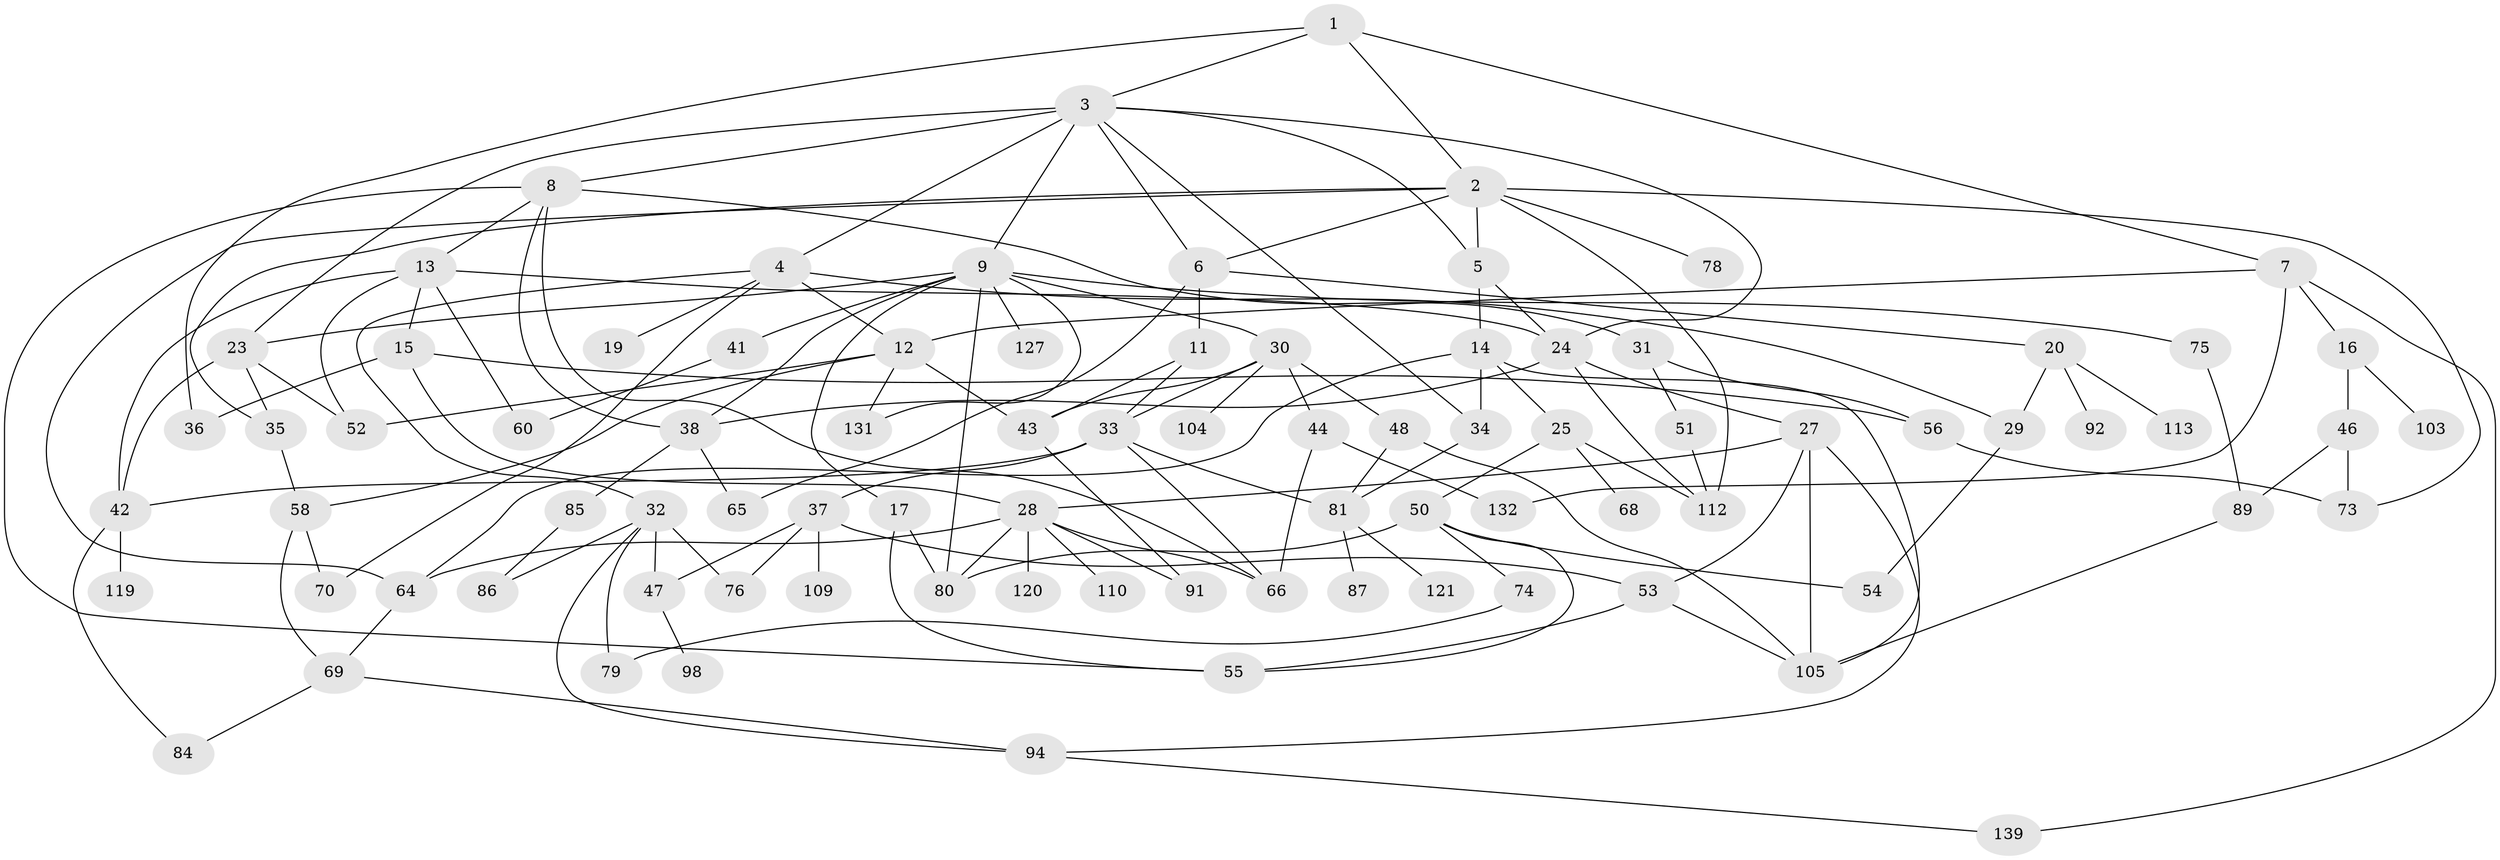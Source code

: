 // Generated by graph-tools (version 1.1) at 2025/51/02/27/25 19:51:36]
// undirected, 86 vertices, 147 edges
graph export_dot {
graph [start="1"]
  node [color=gray90,style=filled];
  1;
  2 [super="+18"];
  3 [super="+97"];
  4 [super="+117"];
  5 [super="+10"];
  6;
  7 [super="+57"];
  8 [super="+83"];
  9 [super="+21"];
  11 [super="+118"];
  12 [super="+22"];
  13 [super="+26"];
  14;
  15 [super="+134"];
  16 [super="+72"];
  17 [super="+40"];
  19;
  20 [super="+93"];
  23 [super="+67"];
  24 [super="+61"];
  25 [super="+124"];
  27 [super="+45"];
  28 [super="+71"];
  29 [super="+122"];
  30 [super="+99"];
  31;
  32 [super="+138"];
  33 [super="+59"];
  34 [super="+106"];
  35 [super="+108"];
  36 [super="+62"];
  37 [super="+39"];
  38 [super="+49"];
  41 [super="+63"];
  42 [super="+116"];
  43 [super="+129"];
  44 [super="+114"];
  46 [super="+90"];
  47 [super="+77"];
  48 [super="+100"];
  50 [super="+135"];
  51;
  52 [super="+123"];
  53 [super="+126"];
  54;
  55 [super="+128"];
  56;
  58 [super="+95"];
  60;
  64 [super="+137"];
  65 [super="+88"];
  66;
  68;
  69 [super="+96"];
  70;
  73 [super="+101"];
  74;
  75;
  76 [super="+82"];
  78;
  79;
  80 [super="+130"];
  81 [super="+111"];
  84 [super="+125"];
  85;
  86;
  87;
  89 [super="+115"];
  91;
  92 [super="+107"];
  94 [super="+102"];
  98;
  103;
  104;
  105 [super="+136"];
  109;
  110;
  112 [super="+133"];
  113;
  119;
  120;
  121;
  127;
  131;
  132;
  139;
  1 -- 2;
  1 -- 3;
  1 -- 7;
  1 -- 36;
  2 -- 5;
  2 -- 35;
  2 -- 78;
  2 -- 112;
  2 -- 64;
  2 -- 73;
  2 -- 6;
  3 -- 4;
  3 -- 6;
  3 -- 8 [weight=2];
  3 -- 9;
  3 -- 23;
  3 -- 34;
  3 -- 24;
  3 -- 5;
  4 -- 12;
  4 -- 19;
  4 -- 29;
  4 -- 32;
  4 -- 70;
  5 -- 14;
  5 -- 24;
  6 -- 11;
  6 -- 20;
  6 -- 65;
  7 -- 16;
  7 -- 139;
  7 -- 12;
  7 -- 132;
  8 -- 13;
  8 -- 31;
  8 -- 38;
  8 -- 66;
  8 -- 55;
  9 -- 17;
  9 -- 30;
  9 -- 75;
  9 -- 80;
  9 -- 131;
  9 -- 23;
  9 -- 127;
  9 -- 41;
  9 -- 38;
  11 -- 33;
  11 -- 43;
  12 -- 43;
  12 -- 58;
  12 -- 131;
  12 -- 52;
  13 -- 15;
  13 -- 52;
  13 -- 60;
  13 -- 24;
  13 -- 42;
  14 -- 25;
  14 -- 34;
  14 -- 64;
  14 -- 105;
  15 -- 56;
  15 -- 36;
  15 -- 28;
  16 -- 46;
  16 -- 103;
  17 -- 80;
  17 -- 55;
  20 -- 92;
  20 -- 113;
  20 -- 29;
  23 -- 52;
  23 -- 42;
  23 -- 35;
  24 -- 27;
  24 -- 112;
  24 -- 38;
  25 -- 50 [weight=2];
  25 -- 68;
  25 -- 112;
  27 -- 28;
  27 -- 53;
  27 -- 105;
  27 -- 94;
  28 -- 91;
  28 -- 110;
  28 -- 66;
  28 -- 120;
  28 -- 64;
  28 -- 80;
  29 -- 54;
  30 -- 44;
  30 -- 48;
  30 -- 104;
  30 -- 33;
  30 -- 43;
  31 -- 51;
  31 -- 56;
  32 -- 94;
  32 -- 79;
  32 -- 86;
  32 -- 47;
  32 -- 76;
  33 -- 37;
  33 -- 66;
  33 -- 81;
  33 -- 42;
  34 -- 81;
  35 -- 58;
  37 -- 47 [weight=2];
  37 -- 76;
  37 -- 109;
  37 -- 53;
  38 -- 85;
  38 -- 65;
  41 -- 60;
  42 -- 119;
  42 -- 84;
  43 -- 91;
  44 -- 66;
  44 -- 132;
  46 -- 89;
  46 -- 73;
  47 -- 98;
  48 -- 105;
  48 -- 81;
  50 -- 74;
  50 -- 54;
  50 -- 80;
  50 -- 55;
  51 -- 112;
  53 -- 55;
  53 -- 105;
  56 -- 73;
  58 -- 69;
  58 -- 70;
  64 -- 69;
  69 -- 84;
  69 -- 94;
  74 -- 79;
  75 -- 89;
  81 -- 87;
  81 -- 121;
  85 -- 86;
  89 -- 105;
  94 -- 139;
}
